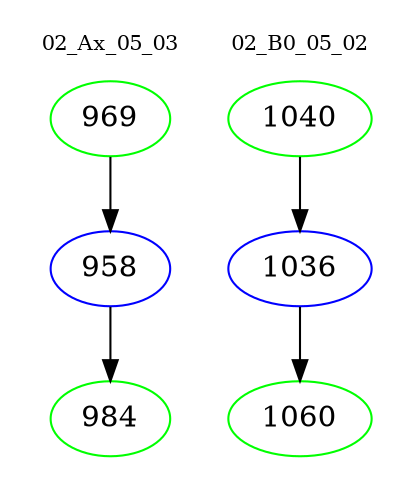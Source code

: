digraph{
subgraph cluster_0 {
color = white
label = "02_Ax_05_03";
fontsize=10;
T0_969 [label="969", color="green"]
T0_969 -> T0_958 [color="black"]
T0_958 [label="958", color="blue"]
T0_958 -> T0_984 [color="black"]
T0_984 [label="984", color="green"]
}
subgraph cluster_1 {
color = white
label = "02_B0_05_02";
fontsize=10;
T1_1040 [label="1040", color="green"]
T1_1040 -> T1_1036 [color="black"]
T1_1036 [label="1036", color="blue"]
T1_1036 -> T1_1060 [color="black"]
T1_1060 [label="1060", color="green"]
}
}
